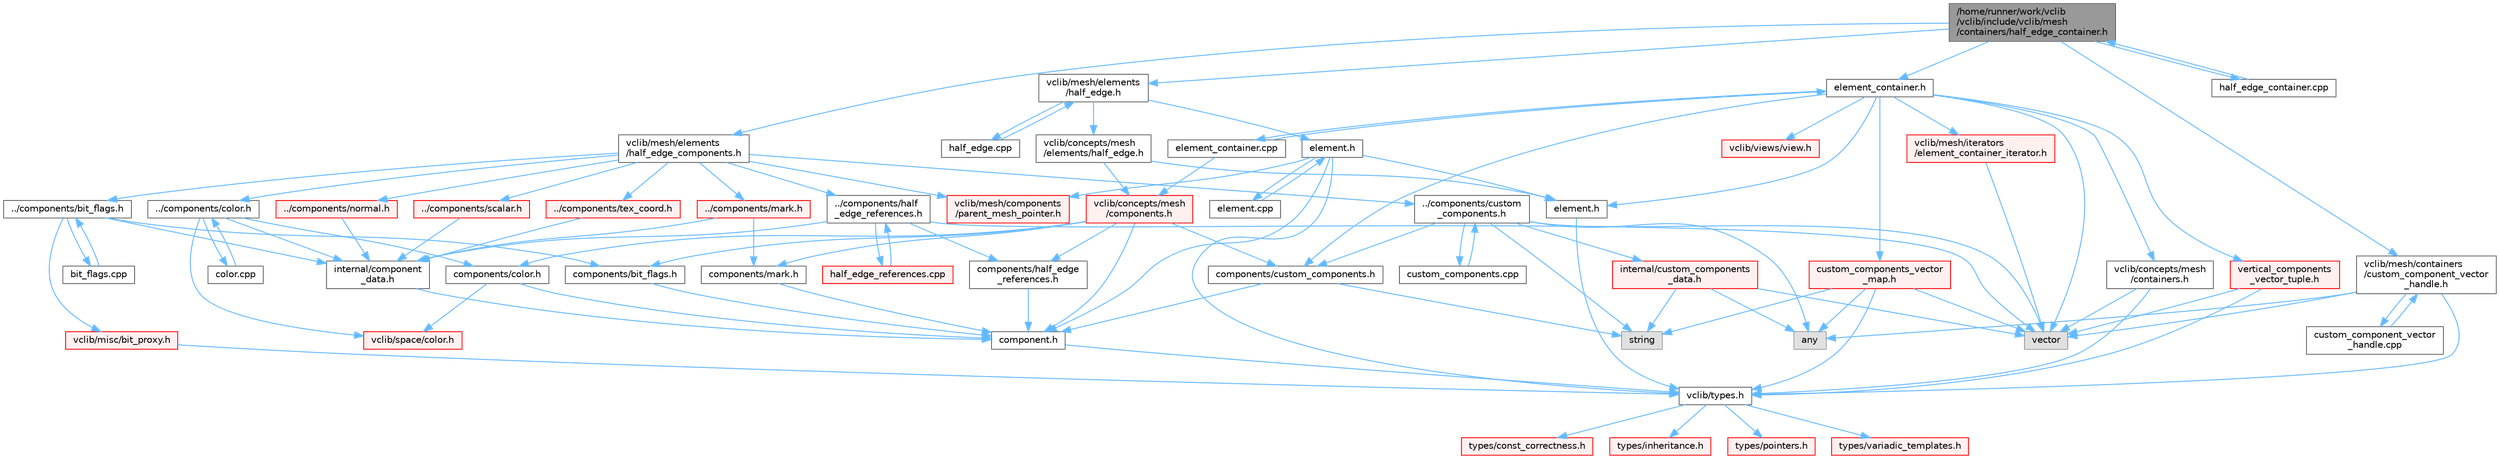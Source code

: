 digraph "/home/runner/work/vclib/vclib/include/vclib/mesh/containers/half_edge_container.h"
{
 // LATEX_PDF_SIZE
  bgcolor="transparent";
  edge [fontname=Helvetica,fontsize=10,labelfontname=Helvetica,labelfontsize=10];
  node [fontname=Helvetica,fontsize=10,shape=box,height=0.2,width=0.4];
  Node1 [label="/home/runner/work/vclib\l/vclib/include/vclib/mesh\l/containers/half_edge_container.h",height=0.2,width=0.4,color="gray40", fillcolor="grey60", style="filled", fontcolor="black",tooltip=" "];
  Node1 -> Node2 [color="steelblue1",style="solid"];
  Node2 [label="vclib/mesh/containers\l/custom_component_vector\l_handle.h",height=0.2,width=0.4,color="grey40", fillcolor="white", style="filled",URL="$custom__component__vector__handle_8h.html",tooltip=" "];
  Node2 -> Node3 [color="steelblue1",style="solid"];
  Node3 [label="any",height=0.2,width=0.4,color="grey60", fillcolor="#E0E0E0", style="filled",tooltip=" "];
  Node2 -> Node4 [color="steelblue1",style="solid"];
  Node4 [label="vector",height=0.2,width=0.4,color="grey60", fillcolor="#E0E0E0", style="filled",tooltip=" "];
  Node2 -> Node5 [color="steelblue1",style="solid"];
  Node5 [label="vclib/types.h",height=0.2,width=0.4,color="grey40", fillcolor="white", style="filled",URL="$types_8h.html",tooltip=" "];
  Node5 -> Node6 [color="steelblue1",style="solid"];
  Node6 [label="types/const_correctness.h",height=0.2,width=0.4,color="red", fillcolor="#FFF0F0", style="filled",URL="$types_2const__correctness_8h.html",tooltip=" "];
  Node5 -> Node8 [color="steelblue1",style="solid"];
  Node8 [label="types/inheritance.h",height=0.2,width=0.4,color="red", fillcolor="#FFF0F0", style="filled",URL="$inheritance_8h.html",tooltip=" "];
  Node5 -> Node9 [color="steelblue1",style="solid"];
  Node9 [label="types/pointers.h",height=0.2,width=0.4,color="red", fillcolor="#FFF0F0", style="filled",URL="$types_2pointers_8h.html",tooltip=" "];
  Node5 -> Node10 [color="steelblue1",style="solid"];
  Node10 [label="types/variadic_templates.h",height=0.2,width=0.4,color="red", fillcolor="#FFF0F0", style="filled",URL="$variadic__templates_8h.html",tooltip=" "];
  Node2 -> Node16 [color="steelblue1",style="solid"];
  Node16 [label="custom_component_vector\l_handle.cpp",height=0.2,width=0.4,color="grey40", fillcolor="white", style="filled",URL="$custom__component__vector__handle_8cpp.html",tooltip=" "];
  Node16 -> Node2 [color="steelblue1",style="solid"];
  Node1 -> Node17 [color="steelblue1",style="solid"];
  Node17 [label="vclib/mesh/elements\l/half_edge.h",height=0.2,width=0.4,color="grey40", fillcolor="white", style="filled",URL="$mesh_2elements_2half__edge_8h.html",tooltip=" "];
  Node17 -> Node18 [color="steelblue1",style="solid"];
  Node18 [label="vclib/concepts/mesh\l/elements/half_edge.h",height=0.2,width=0.4,color="grey40", fillcolor="white", style="filled",URL="$concepts_2mesh_2elements_2half__edge_8h.html",tooltip=" "];
  Node18 -> Node19 [color="steelblue1",style="solid"];
  Node19 [label="vclib/concepts/mesh\l/components.h",height=0.2,width=0.4,color="red", fillcolor="#FFF0F0", style="filled",URL="$concepts_2mesh_2components_8h.html",tooltip=" "];
  Node19 -> Node24 [color="steelblue1",style="solid"];
  Node24 [label="components/bit_flags.h",height=0.2,width=0.4,color="grey40", fillcolor="white", style="filled",URL="$concepts_2mesh_2components_2bit__flags_8h.html",tooltip=" "];
  Node24 -> Node21 [color="steelblue1",style="solid"];
  Node21 [label="component.h",height=0.2,width=0.4,color="grey40", fillcolor="white", style="filled",URL="$component_8h.html",tooltip=" "];
  Node21 -> Node5 [color="steelblue1",style="solid"];
  Node19 -> Node26 [color="steelblue1",style="solid"];
  Node26 [label="components/color.h",height=0.2,width=0.4,color="grey40", fillcolor="white", style="filled",URL="$concepts_2mesh_2components_2color_8h.html",tooltip=" "];
  Node26 -> Node27 [color="steelblue1",style="solid"];
  Node27 [label="vclib/space/color.h",height=0.2,width=0.4,color="red", fillcolor="#FFF0F0", style="filled",URL="$space_2color_8h.html",tooltip=" "];
  Node26 -> Node21 [color="steelblue1",style="solid"];
  Node19 -> Node21 [color="steelblue1",style="solid"];
  Node19 -> Node43 [color="steelblue1",style="solid"];
  Node43 [label="components/custom_components.h",height=0.2,width=0.4,color="grey40", fillcolor="white", style="filled",URL="$concepts_2mesh_2components_2custom__components_8h.html",tooltip=" "];
  Node43 -> Node21 [color="steelblue1",style="solid"];
  Node43 -> Node44 [color="steelblue1",style="solid"];
  Node44 [label="string",height=0.2,width=0.4,color="grey60", fillcolor="#E0E0E0", style="filled",tooltip=" "];
  Node19 -> Node46 [color="steelblue1",style="solid"];
  Node46 [label="components/half_edge\l_references.h",height=0.2,width=0.4,color="grey40", fillcolor="white", style="filled",URL="$concepts_2mesh_2components_2half__edge__references_8h.html",tooltip=" "];
  Node46 -> Node21 [color="steelblue1",style="solid"];
  Node19 -> Node47 [color="steelblue1",style="solid"];
  Node47 [label="components/mark.h",height=0.2,width=0.4,color="grey40", fillcolor="white", style="filled",URL="$concepts_2mesh_2components_2mark_8h.html",tooltip=" "];
  Node47 -> Node21 [color="steelblue1",style="solid"];
  Node18 -> Node59 [color="steelblue1",style="solid"];
  Node59 [label="element.h",height=0.2,width=0.4,color="grey40", fillcolor="white", style="filled",URL="$concepts_2mesh_2elements_2element_8h.html",tooltip=" "];
  Node59 -> Node5 [color="steelblue1",style="solid"];
  Node17 -> Node60 [color="steelblue1",style="solid"];
  Node60 [label="element.h",height=0.2,width=0.4,color="grey40", fillcolor="white", style="filled",URL="$mesh_2elements_2element_8h.html",tooltip=" "];
  Node60 -> Node59 [color="steelblue1",style="solid"];
  Node60 -> Node21 [color="steelblue1",style="solid"];
  Node60 -> Node61 [color="steelblue1",style="solid"];
  Node61 [label="vclib/mesh/components\l/parent_mesh_pointer.h",height=0.2,width=0.4,color="red", fillcolor="#FFF0F0", style="filled",URL="$parent__mesh__pointer_8h.html",tooltip=" "];
  Node60 -> Node5 [color="steelblue1",style="solid"];
  Node60 -> Node63 [color="steelblue1",style="solid"];
  Node63 [label="element.cpp",height=0.2,width=0.4,color="grey40", fillcolor="white", style="filled",URL="$mesh_2elements_2element_8cpp.html",tooltip=" "];
  Node63 -> Node60 [color="steelblue1",style="solid"];
  Node17 -> Node64 [color="steelblue1",style="solid"];
  Node64 [label="half_edge.cpp",height=0.2,width=0.4,color="grey40", fillcolor="white", style="filled",URL="$half__edge_8cpp.html",tooltip=" "];
  Node64 -> Node17 [color="steelblue1",style="solid"];
  Node1 -> Node65 [color="steelblue1",style="solid"];
  Node65 [label="vclib/mesh/elements\l/half_edge_components.h",height=0.2,width=0.4,color="grey40", fillcolor="white", style="filled",URL="$half__edge__components_8h.html",tooltip=" "];
  Node65 -> Node66 [color="steelblue1",style="solid"];
  Node66 [label="../components/bit_flags.h",height=0.2,width=0.4,color="grey40", fillcolor="white", style="filled",URL="$mesh_2components_2bit__flags_8h.html",tooltip=" "];
  Node66 -> Node24 [color="steelblue1",style="solid"];
  Node66 -> Node67 [color="steelblue1",style="solid"];
  Node67 [label="vclib/misc/bit_proxy.h",height=0.2,width=0.4,color="red", fillcolor="#FFF0F0", style="filled",URL="$bit__proxy_8h.html",tooltip=" "];
  Node67 -> Node5 [color="steelblue1",style="solid"];
  Node66 -> Node68 [color="steelblue1",style="solid"];
  Node68 [label="internal/component\l_data.h",height=0.2,width=0.4,color="grey40", fillcolor="white", style="filled",URL="$component__data_8h.html",tooltip=" "];
  Node68 -> Node21 [color="steelblue1",style="solid"];
  Node66 -> Node69 [color="steelblue1",style="solid"];
  Node69 [label="bit_flags.cpp",height=0.2,width=0.4,color="grey40", fillcolor="white", style="filled",URL="$bit__flags_8cpp.html",tooltip=" "];
  Node69 -> Node66 [color="steelblue1",style="solid"];
  Node65 -> Node70 [color="steelblue1",style="solid"];
  Node70 [label="../components/color.h",height=0.2,width=0.4,color="grey40", fillcolor="white", style="filled",URL="$mesh_2components_2color_8h.html",tooltip=" "];
  Node70 -> Node26 [color="steelblue1",style="solid"];
  Node70 -> Node27 [color="steelblue1",style="solid"];
  Node70 -> Node68 [color="steelblue1",style="solid"];
  Node70 -> Node71 [color="steelblue1",style="solid"];
  Node71 [label="color.cpp",height=0.2,width=0.4,color="grey40", fillcolor="white", style="filled",URL="$mesh_2components_2color_8cpp.html",tooltip=" "];
  Node71 -> Node70 [color="steelblue1",style="solid"];
  Node65 -> Node72 [color="steelblue1",style="solid"];
  Node72 [label="../components/custom\l_components.h",height=0.2,width=0.4,color="grey40", fillcolor="white", style="filled",URL="$mesh_2components_2custom__components_8h.html",tooltip=" "];
  Node72 -> Node3 [color="steelblue1",style="solid"];
  Node72 -> Node44 [color="steelblue1",style="solid"];
  Node72 -> Node4 [color="steelblue1",style="solid"];
  Node72 -> Node43 [color="steelblue1",style="solid"];
  Node72 -> Node73 [color="steelblue1",style="solid"];
  Node73 [label="internal/custom_components\l_data.h",height=0.2,width=0.4,color="red", fillcolor="#FFF0F0", style="filled",URL="$custom__components__data_8h.html",tooltip=" "];
  Node73 -> Node3 [color="steelblue1",style="solid"];
  Node73 -> Node44 [color="steelblue1",style="solid"];
  Node73 -> Node4 [color="steelblue1",style="solid"];
  Node72 -> Node76 [color="steelblue1",style="solid"];
  Node76 [label="custom_components.cpp",height=0.2,width=0.4,color="grey40", fillcolor="white", style="filled",URL="$custom__components_8cpp.html",tooltip=" "];
  Node76 -> Node72 [color="steelblue1",style="solid"];
  Node65 -> Node77 [color="steelblue1",style="solid"];
  Node77 [label="../components/half\l_edge_references.h",height=0.2,width=0.4,color="grey40", fillcolor="white", style="filled",URL="$mesh_2components_2half__edge__references_8h.html",tooltip=" "];
  Node77 -> Node4 [color="steelblue1",style="solid"];
  Node77 -> Node46 [color="steelblue1",style="solid"];
  Node77 -> Node68 [color="steelblue1",style="solid"];
  Node77 -> Node78 [color="steelblue1",style="solid"];
  Node78 [label="half_edge_references.cpp",height=0.2,width=0.4,color="red", fillcolor="#FFF0F0", style="filled",URL="$half__edge__references_8cpp.html",tooltip=" "];
  Node78 -> Node77 [color="steelblue1",style="solid"];
  Node65 -> Node80 [color="steelblue1",style="solid"];
  Node80 [label="../components/mark.h",height=0.2,width=0.4,color="red", fillcolor="#FFF0F0", style="filled",URL="$mesh_2components_2mark_8h.html",tooltip=" "];
  Node80 -> Node47 [color="steelblue1",style="solid"];
  Node80 -> Node68 [color="steelblue1",style="solid"];
  Node65 -> Node82 [color="steelblue1",style="solid"];
  Node82 [label="../components/normal.h",height=0.2,width=0.4,color="red", fillcolor="#FFF0F0", style="filled",URL="$mesh_2components_2normal_8h.html",tooltip=" "];
  Node82 -> Node68 [color="steelblue1",style="solid"];
  Node65 -> Node61 [color="steelblue1",style="solid"];
  Node65 -> Node84 [color="steelblue1",style="solid"];
  Node84 [label="../components/scalar.h",height=0.2,width=0.4,color="red", fillcolor="#FFF0F0", style="filled",URL="$mesh_2components_2scalar_8h.html",tooltip=" "];
  Node84 -> Node68 [color="steelblue1",style="solid"];
  Node65 -> Node86 [color="steelblue1",style="solid"];
  Node86 [label="../components/tex_coord.h",height=0.2,width=0.4,color="red", fillcolor="#FFF0F0", style="filled",URL="$mesh_2components_2tex__coord_8h.html",tooltip=" "];
  Node86 -> Node68 [color="steelblue1",style="solid"];
  Node1 -> Node90 [color="steelblue1",style="solid"];
  Node90 [label="element_container.h",height=0.2,width=0.4,color="grey40", fillcolor="white", style="filled",URL="$element__container_8h.html",tooltip=" "];
  Node90 -> Node4 [color="steelblue1",style="solid"];
  Node90 -> Node43 [color="steelblue1",style="solid"];
  Node90 -> Node91 [color="steelblue1",style="solid"];
  Node91 [label="vclib/concepts/mesh\l/containers.h",height=0.2,width=0.4,color="grey40", fillcolor="white", style="filled",URL="$concepts_2mesh_2containers_8h.html",tooltip=" "];
  Node91 -> Node4 [color="steelblue1",style="solid"];
  Node91 -> Node5 [color="steelblue1",style="solid"];
  Node90 -> Node59 [color="steelblue1",style="solid"];
  Node90 -> Node92 [color="steelblue1",style="solid"];
  Node92 [label="vclib/views/view.h",height=0.2,width=0.4,color="red", fillcolor="#FFF0F0", style="filled",URL="$view_8h.html",tooltip=" "];
  Node90 -> Node94 [color="steelblue1",style="solid"];
  Node94 [label="vclib/mesh/iterators\l/element_container_iterator.h",height=0.2,width=0.4,color="red", fillcolor="#FFF0F0", style="filled",URL="$element__container__iterator_8h.html",tooltip=" "];
  Node94 -> Node4 [color="steelblue1",style="solid"];
  Node90 -> Node96 [color="steelblue1",style="solid"];
  Node96 [label="custom_components_vector\l_map.h",height=0.2,width=0.4,color="red", fillcolor="#FFF0F0", style="filled",URL="$custom__components__vector__map_8h.html",tooltip=" "];
  Node96 -> Node3 [color="steelblue1",style="solid"];
  Node96 -> Node44 [color="steelblue1",style="solid"];
  Node96 -> Node4 [color="steelblue1",style="solid"];
  Node96 -> Node5 [color="steelblue1",style="solid"];
  Node90 -> Node102 [color="steelblue1",style="solid"];
  Node102 [label="vertical_components\l_vector_tuple.h",height=0.2,width=0.4,color="red", fillcolor="#FFF0F0", style="filled",URL="$vertical__components__vector__tuple_8h.html",tooltip=" "];
  Node102 -> Node4 [color="steelblue1",style="solid"];
  Node102 -> Node5 [color="steelblue1",style="solid"];
  Node90 -> Node106 [color="steelblue1",style="solid"];
  Node106 [label="element_container.cpp",height=0.2,width=0.4,color="grey40", fillcolor="white", style="filled",URL="$element__container_8cpp.html",tooltip=" "];
  Node106 -> Node90 [color="steelblue1",style="solid"];
  Node106 -> Node19 [color="steelblue1",style="solid"];
  Node1 -> Node107 [color="steelblue1",style="solid"];
  Node107 [label="half_edge_container.cpp",height=0.2,width=0.4,color="grey40", fillcolor="white", style="filled",URL="$half__edge__container_8cpp.html",tooltip=" "];
  Node107 -> Node1 [color="steelblue1",style="solid"];
}
